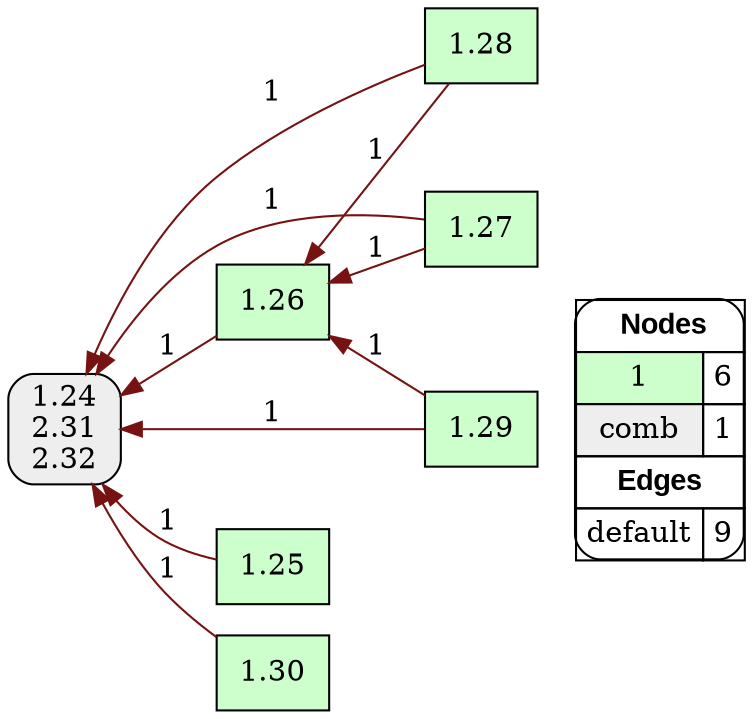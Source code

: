 digraph{
rankdir=RL
node[shape=box style=filled fillcolor="#CCFFCC"] 
"1.26"
"1.27"
"1.28"
"1.29"
"1.25"
"1.30"
node[shape=box style="filled,rounded" fillcolor="#EEEEEE"] 
"1.24\n2.31\n2.32"
edge[arrowhead=normal style=solid color="#000000" constraint=true ]
"1.28" -> "1.24\n2.31\n2.32" [label="1"][color="#761212"]
"1.25" -> "1.24\n2.31\n2.32" [label="1"][color="#761212"]
"1.27" -> "1.24\n2.31\n2.32" [label="1"][color="#761212"]
"1.29" -> "1.26" [label="1"][color="#761212"]
"1.27" -> "1.26" [label="1"][color="#761212"]
"1.29" -> "1.24\n2.31\n2.32" [label="1"][color="#761212"]
"1.26" -> "1.24\n2.31\n2.32" [label="1"][color="#761212"]
"1.28" -> "1.26" [label="1"][color="#761212"]
"1.30" -> "1.24\n2.31\n2.32" [label="1"][color="#761212"]
edge[arrowhead=normal style=solid color="#000000" constraint=true ]
node[shape=box] 
{rank=source Legend [fillcolor= white margin=0 label=< 
 <TABLE BORDER="0" CELLBORDER="1" CELLSPACING="0" CELLPADDING="4"> 
<TR> <TD COLSPAN="2"><font face="Arial Black"> Nodes</font></TD> </TR> 
<TR> 
 <TD bgcolor="#CCFFCC">1</TD> 
 <TD>6</TD> 
 </TR> 
<TR> 
 <TD bgcolor="#EEEEEE">comb</TD> 
 <TD>1</TD> 
 </TR> 
<TR> <TD COLSPAN="2"><font face = "Arial Black"> Edges </font></TD> </TR> 
<TR> 
 <TD><font color ="#000000">default</font></TD> 
 <TD>9</TD> 
 </TR> 
</TABLE> 
 >] } 
}